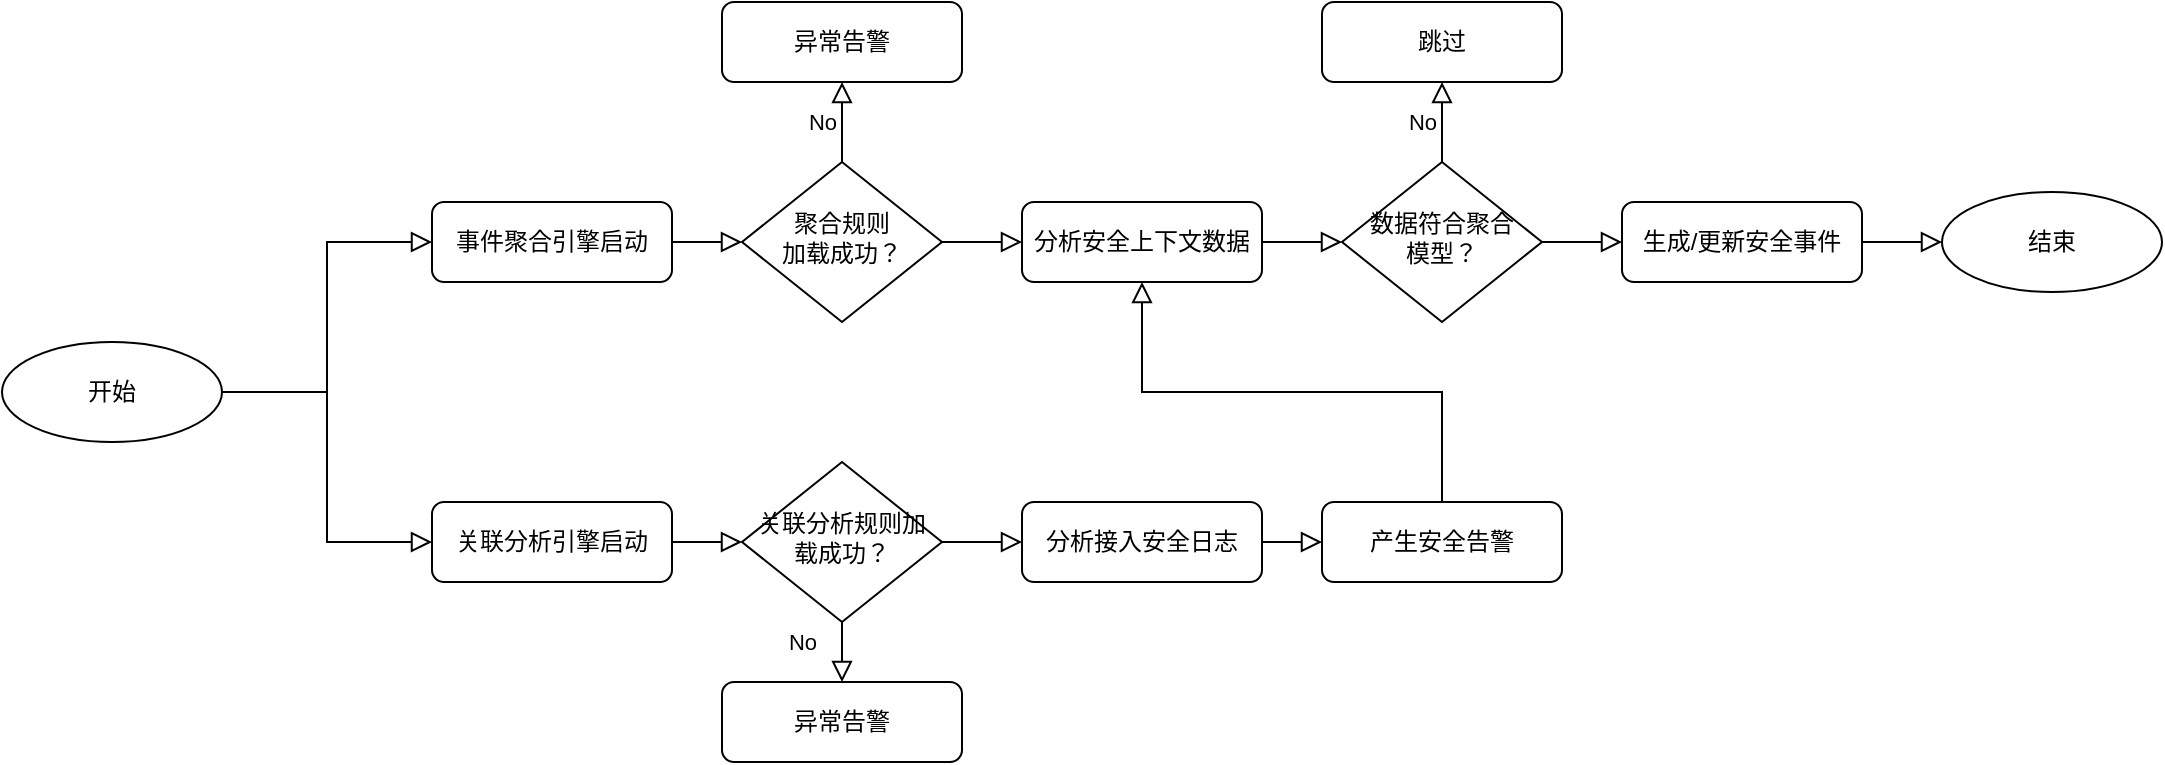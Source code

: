 <mxfile version="17.1.3" type="github">
  <diagram id="C5RBs43oDa-KdzZeNtuy" name="Page-1">
    <mxGraphModel dx="2050" dy="1948" grid="1" gridSize="10" guides="1" tooltips="1" connect="1" arrows="1" fold="1" page="1" pageScale="1" pageWidth="827" pageHeight="1169" math="0" shadow="0">
      <root>
        <mxCell id="WIyWlLk6GJQsqaUBKTNV-0" />
        <mxCell id="WIyWlLk6GJQsqaUBKTNV-1" parent="WIyWlLk6GJQsqaUBKTNV-0" />
        <mxCell id="uLH09OAnESGkZYjh2r8T-12" value="" style="edgeStyle=orthogonalEdgeStyle;rounded=0;orthogonalLoop=1;jettySize=auto;html=1;endArrow=block;endFill=0;labelBackgroundColor=none;endSize=8;strokeWidth=1;shadow=0;" edge="1" parent="WIyWlLk6GJQsqaUBKTNV-1" source="uLH09OAnESGkZYjh2r8T-0" target="uLH09OAnESGkZYjh2r8T-7">
          <mxGeometry relative="1" as="geometry" />
        </mxCell>
        <mxCell id="uLH09OAnESGkZYjh2r8T-0" value="事件聚合引擎启动" style="rounded=1;whiteSpace=wrap;html=1;fontSize=12;glass=0;strokeWidth=1;shadow=0;" vertex="1" parent="WIyWlLk6GJQsqaUBKTNV-1">
          <mxGeometry x="185" y="10" width="120" height="40" as="geometry" />
        </mxCell>
        <mxCell id="uLH09OAnESGkZYjh2r8T-31" value="" style="edgeStyle=orthogonalEdgeStyle;shape=connector;rounded=0;orthogonalLoop=1;jettySize=auto;html=1;shadow=0;labelBackgroundColor=none;fontFamily=Helvetica;fontSize=11;fontColor=default;endArrow=block;endFill=0;endSize=8;strokeColor=default;strokeWidth=1;entryX=0;entryY=0.5;entryDx=0;entryDy=0;" edge="1" parent="WIyWlLk6GJQsqaUBKTNV-1" source="uLH09OAnESGkZYjh2r8T-5" target="uLH09OAnESGkZYjh2r8T-0">
          <mxGeometry relative="1" as="geometry" />
        </mxCell>
        <mxCell id="uLH09OAnESGkZYjh2r8T-5" value="开始" style="ellipse;whiteSpace=wrap;html=1;" vertex="1" parent="WIyWlLk6GJQsqaUBKTNV-1">
          <mxGeometry x="-30" y="80" width="110" height="50" as="geometry" />
        </mxCell>
        <mxCell id="uLH09OAnESGkZYjh2r8T-47" value="" style="edgeStyle=orthogonalEdgeStyle;shape=connector;rounded=0;orthogonalLoop=1;jettySize=auto;html=1;shadow=0;labelBackgroundColor=none;fontFamily=Helvetica;fontSize=11;fontColor=default;endArrow=block;endFill=0;endSize=8;strokeColor=default;strokeWidth=1;" edge="1" parent="WIyWlLk6GJQsqaUBKTNV-1" source="uLH09OAnESGkZYjh2r8T-7" target="uLH09OAnESGkZYjh2r8T-46">
          <mxGeometry relative="1" as="geometry" />
        </mxCell>
        <mxCell id="uLH09OAnESGkZYjh2r8T-7" value="聚合规则&lt;br&gt;加载成功？" style="rhombus;whiteSpace=wrap;html=1;shadow=0;fontFamily=Helvetica;fontSize=12;align=center;strokeWidth=1;spacing=6;spacingTop=-4;" vertex="1" parent="WIyWlLk6GJQsqaUBKTNV-1">
          <mxGeometry x="340" y="-10" width="100" height="80" as="geometry" />
        </mxCell>
        <mxCell id="uLH09OAnESGkZYjh2r8T-8" value="异常告警" style="rounded=1;whiteSpace=wrap;html=1;fontSize=12;glass=0;strokeWidth=1;shadow=0;" vertex="1" parent="WIyWlLk6GJQsqaUBKTNV-1">
          <mxGeometry x="330" y="-90" width="120" height="40" as="geometry" />
        </mxCell>
        <mxCell id="uLH09OAnESGkZYjh2r8T-10" value="No" style="edgeStyle=orthogonalEdgeStyle;rounded=0;html=1;jettySize=auto;orthogonalLoop=1;fontSize=11;endArrow=block;endFill=0;endSize=8;strokeWidth=1;shadow=0;labelBackgroundColor=none;exitX=0.5;exitY=0;exitDx=0;exitDy=0;" edge="1" parent="WIyWlLk6GJQsqaUBKTNV-1" source="uLH09OAnESGkZYjh2r8T-7" target="uLH09OAnESGkZYjh2r8T-8">
          <mxGeometry y="10" relative="1" as="geometry">
            <mxPoint as="offset" />
            <mxPoint x="270" y="390" as="sourcePoint" />
            <mxPoint x="320" y="390" as="targetPoint" />
          </mxGeometry>
        </mxCell>
        <mxCell id="uLH09OAnESGkZYjh2r8T-38" value="" style="edgeStyle=orthogonalEdgeStyle;shape=connector;rounded=0;orthogonalLoop=1;jettySize=auto;html=1;shadow=0;labelBackgroundColor=none;fontFamily=Helvetica;fontSize=11;fontColor=default;endArrow=block;endFill=0;endSize=8;strokeColor=default;strokeWidth=1;" edge="1" parent="WIyWlLk6GJQsqaUBKTNV-1" source="uLH09OAnESGkZYjh2r8T-35" target="uLH09OAnESGkZYjh2r8T-37">
          <mxGeometry relative="1" as="geometry" />
        </mxCell>
        <mxCell id="uLH09OAnESGkZYjh2r8T-35" value="关联分析引擎启动" style="rounded=1;whiteSpace=wrap;html=1;fontSize=12;glass=0;strokeWidth=1;shadow=0;" vertex="1" parent="WIyWlLk6GJQsqaUBKTNV-1">
          <mxGeometry x="185" y="160" width="120" height="40" as="geometry" />
        </mxCell>
        <mxCell id="uLH09OAnESGkZYjh2r8T-36" value="" style="edgeStyle=orthogonalEdgeStyle;shape=connector;rounded=0;orthogonalLoop=1;jettySize=auto;html=1;shadow=0;labelBackgroundColor=none;fontFamily=Helvetica;fontSize=11;fontColor=default;endArrow=block;endFill=0;endSize=8;strokeColor=default;strokeWidth=1;entryX=0;entryY=0.5;entryDx=0;entryDy=0;exitX=1;exitY=0.5;exitDx=0;exitDy=0;" edge="1" parent="WIyWlLk6GJQsqaUBKTNV-1" source="uLH09OAnESGkZYjh2r8T-5" target="uLH09OAnESGkZYjh2r8T-35">
          <mxGeometry relative="1" as="geometry">
            <mxPoint x="100" y="140" as="sourcePoint" />
            <mxPoint x="195" y="40" as="targetPoint" />
          </mxGeometry>
        </mxCell>
        <mxCell id="uLH09OAnESGkZYjh2r8T-40" value="" style="edgeStyle=orthogonalEdgeStyle;shape=connector;rounded=0;orthogonalLoop=1;jettySize=auto;html=1;shadow=0;labelBackgroundColor=none;fontFamily=Helvetica;fontSize=11;fontColor=default;endArrow=block;endFill=0;endSize=8;strokeColor=default;strokeWidth=1;" edge="1" parent="WIyWlLk6GJQsqaUBKTNV-1" source="uLH09OAnESGkZYjh2r8T-37" target="uLH09OAnESGkZYjh2r8T-39">
          <mxGeometry relative="1" as="geometry" />
        </mxCell>
        <mxCell id="uLH09OAnESGkZYjh2r8T-43" value="" style="edgeStyle=orthogonalEdgeStyle;shape=connector;rounded=0;orthogonalLoop=1;jettySize=auto;html=1;shadow=0;labelBackgroundColor=none;fontFamily=Helvetica;fontSize=11;fontColor=default;endArrow=block;endFill=0;endSize=8;strokeColor=default;strokeWidth=1;" edge="1" parent="WIyWlLk6GJQsqaUBKTNV-1" source="uLH09OAnESGkZYjh2r8T-37" target="uLH09OAnESGkZYjh2r8T-42">
          <mxGeometry relative="1" as="geometry" />
        </mxCell>
        <mxCell id="uLH09OAnESGkZYjh2r8T-37" value="关联分析规则加载成功？" style="rhombus;whiteSpace=wrap;html=1;shadow=0;fontFamily=Helvetica;fontSize=12;align=center;strokeWidth=1;spacing=6;spacingTop=-4;" vertex="1" parent="WIyWlLk6GJQsqaUBKTNV-1">
          <mxGeometry x="340" y="140" width="100" height="80" as="geometry" />
        </mxCell>
        <mxCell id="uLH09OAnESGkZYjh2r8T-39" value="异常告警" style="rounded=1;whiteSpace=wrap;html=1;fontSize=12;glass=0;strokeWidth=1;shadow=0;" vertex="1" parent="WIyWlLk6GJQsqaUBKTNV-1">
          <mxGeometry x="330" y="250" width="120" height="40" as="geometry" />
        </mxCell>
        <mxCell id="uLH09OAnESGkZYjh2r8T-41" value="No" style="text;html=1;align=center;verticalAlign=middle;resizable=0;points=[];autosize=1;strokeColor=none;fillColor=none;fontSize=11;fontFamily=Helvetica;fontColor=default;" vertex="1" parent="WIyWlLk6GJQsqaUBKTNV-1">
          <mxGeometry x="355" y="220" width="30" height="20" as="geometry" />
        </mxCell>
        <mxCell id="uLH09OAnESGkZYjh2r8T-45" value="" style="edgeStyle=orthogonalEdgeStyle;shape=connector;rounded=0;orthogonalLoop=1;jettySize=auto;html=1;shadow=0;labelBackgroundColor=none;fontFamily=Helvetica;fontSize=11;fontColor=default;endArrow=block;endFill=0;endSize=8;strokeColor=default;strokeWidth=1;" edge="1" parent="WIyWlLk6GJQsqaUBKTNV-1" source="uLH09OAnESGkZYjh2r8T-42" target="uLH09OAnESGkZYjh2r8T-44">
          <mxGeometry relative="1" as="geometry" />
        </mxCell>
        <mxCell id="uLH09OAnESGkZYjh2r8T-42" value="分析接入安全日志" style="rounded=1;whiteSpace=wrap;html=1;fontSize=12;glass=0;strokeWidth=1;shadow=0;" vertex="1" parent="WIyWlLk6GJQsqaUBKTNV-1">
          <mxGeometry x="480" y="160" width="120" height="40" as="geometry" />
        </mxCell>
        <mxCell id="uLH09OAnESGkZYjh2r8T-48" style="edgeStyle=orthogonalEdgeStyle;shape=connector;rounded=0;orthogonalLoop=1;jettySize=auto;html=1;entryX=0.5;entryY=1;entryDx=0;entryDy=0;shadow=0;labelBackgroundColor=none;fontFamily=Helvetica;fontSize=11;fontColor=default;endArrow=block;endFill=0;endSize=8;strokeColor=default;strokeWidth=1;exitX=0.5;exitY=0;exitDx=0;exitDy=0;" edge="1" parent="WIyWlLk6GJQsqaUBKTNV-1" source="uLH09OAnESGkZYjh2r8T-44" target="uLH09OAnESGkZYjh2r8T-46">
          <mxGeometry relative="1" as="geometry" />
        </mxCell>
        <mxCell id="uLH09OAnESGkZYjh2r8T-44" value="产生安全告警" style="rounded=1;whiteSpace=wrap;html=1;fontSize=12;glass=0;strokeWidth=1;shadow=0;" vertex="1" parent="WIyWlLk6GJQsqaUBKTNV-1">
          <mxGeometry x="630" y="160" width="120" height="40" as="geometry" />
        </mxCell>
        <mxCell id="uLH09OAnESGkZYjh2r8T-50" value="" style="edgeStyle=orthogonalEdgeStyle;shape=connector;rounded=0;orthogonalLoop=1;jettySize=auto;html=1;shadow=0;labelBackgroundColor=none;fontFamily=Helvetica;fontSize=11;fontColor=default;endArrow=block;endFill=0;endSize=8;strokeColor=default;strokeWidth=1;" edge="1" parent="WIyWlLk6GJQsqaUBKTNV-1" source="uLH09OAnESGkZYjh2r8T-46" target="uLH09OAnESGkZYjh2r8T-49">
          <mxGeometry relative="1" as="geometry" />
        </mxCell>
        <mxCell id="uLH09OAnESGkZYjh2r8T-46" value="分析安全上下文数据" style="rounded=1;whiteSpace=wrap;html=1;fontSize=12;glass=0;strokeWidth=1;shadow=0;" vertex="1" parent="WIyWlLk6GJQsqaUBKTNV-1">
          <mxGeometry x="480" y="10" width="120" height="40" as="geometry" />
        </mxCell>
        <mxCell id="uLH09OAnESGkZYjh2r8T-52" value="" style="edgeStyle=orthogonalEdgeStyle;shape=connector;rounded=0;orthogonalLoop=1;jettySize=auto;html=1;shadow=0;labelBackgroundColor=none;fontFamily=Helvetica;fontSize=11;fontColor=default;endArrow=block;endFill=0;endSize=8;strokeColor=default;strokeWidth=1;" edge="1" parent="WIyWlLk6GJQsqaUBKTNV-1" source="uLH09OAnESGkZYjh2r8T-49" target="uLH09OAnESGkZYjh2r8T-51">
          <mxGeometry relative="1" as="geometry" />
        </mxCell>
        <mxCell id="uLH09OAnESGkZYjh2r8T-56" value="" style="edgeStyle=orthogonalEdgeStyle;shape=connector;rounded=0;orthogonalLoop=1;jettySize=auto;html=1;shadow=0;labelBackgroundColor=none;fontFamily=Helvetica;fontSize=11;fontColor=default;endArrow=block;endFill=0;endSize=8;strokeColor=default;strokeWidth=1;" edge="1" parent="WIyWlLk6GJQsqaUBKTNV-1" source="uLH09OAnESGkZYjh2r8T-49" target="uLH09OAnESGkZYjh2r8T-54">
          <mxGeometry relative="1" as="geometry" />
        </mxCell>
        <mxCell id="uLH09OAnESGkZYjh2r8T-49" value="数据符合聚合&lt;br&gt;模型？" style="rhombus;whiteSpace=wrap;html=1;shadow=0;fontFamily=Helvetica;fontSize=12;align=center;strokeWidth=1;spacing=6;spacingTop=-4;" vertex="1" parent="WIyWlLk6GJQsqaUBKTNV-1">
          <mxGeometry x="640" y="-10" width="100" height="80" as="geometry" />
        </mxCell>
        <mxCell id="uLH09OAnESGkZYjh2r8T-51" value="跳过" style="rounded=1;whiteSpace=wrap;html=1;fontSize=12;glass=0;strokeWidth=1;shadow=0;" vertex="1" parent="WIyWlLk6GJQsqaUBKTNV-1">
          <mxGeometry x="630" y="-90" width="120" height="40" as="geometry" />
        </mxCell>
        <mxCell id="uLH09OAnESGkZYjh2r8T-53" value="No" style="text;html=1;align=center;verticalAlign=middle;resizable=0;points=[];autosize=1;strokeColor=none;fillColor=none;fontSize=11;fontFamily=Helvetica;fontColor=default;" vertex="1" parent="WIyWlLk6GJQsqaUBKTNV-1">
          <mxGeometry x="665" y="-40" width="30" height="20" as="geometry" />
        </mxCell>
        <mxCell id="uLH09OAnESGkZYjh2r8T-58" value="" style="edgeStyle=orthogonalEdgeStyle;shape=connector;rounded=0;orthogonalLoop=1;jettySize=auto;html=1;shadow=0;labelBackgroundColor=none;fontFamily=Helvetica;fontSize=11;fontColor=default;endArrow=block;endFill=0;endSize=8;strokeColor=default;strokeWidth=1;" edge="1" parent="WIyWlLk6GJQsqaUBKTNV-1" source="uLH09OAnESGkZYjh2r8T-54" target="uLH09OAnESGkZYjh2r8T-57">
          <mxGeometry relative="1" as="geometry" />
        </mxCell>
        <mxCell id="uLH09OAnESGkZYjh2r8T-54" value="生成/更新安全事件" style="rounded=1;whiteSpace=wrap;html=1;fontSize=12;glass=0;strokeWidth=1;shadow=0;" vertex="1" parent="WIyWlLk6GJQsqaUBKTNV-1">
          <mxGeometry x="780" y="10" width="120" height="40" as="geometry" />
        </mxCell>
        <mxCell id="uLH09OAnESGkZYjh2r8T-57" value="结束" style="ellipse;whiteSpace=wrap;html=1;" vertex="1" parent="WIyWlLk6GJQsqaUBKTNV-1">
          <mxGeometry x="940" y="5" width="110" height="50" as="geometry" />
        </mxCell>
      </root>
    </mxGraphModel>
  </diagram>
</mxfile>
